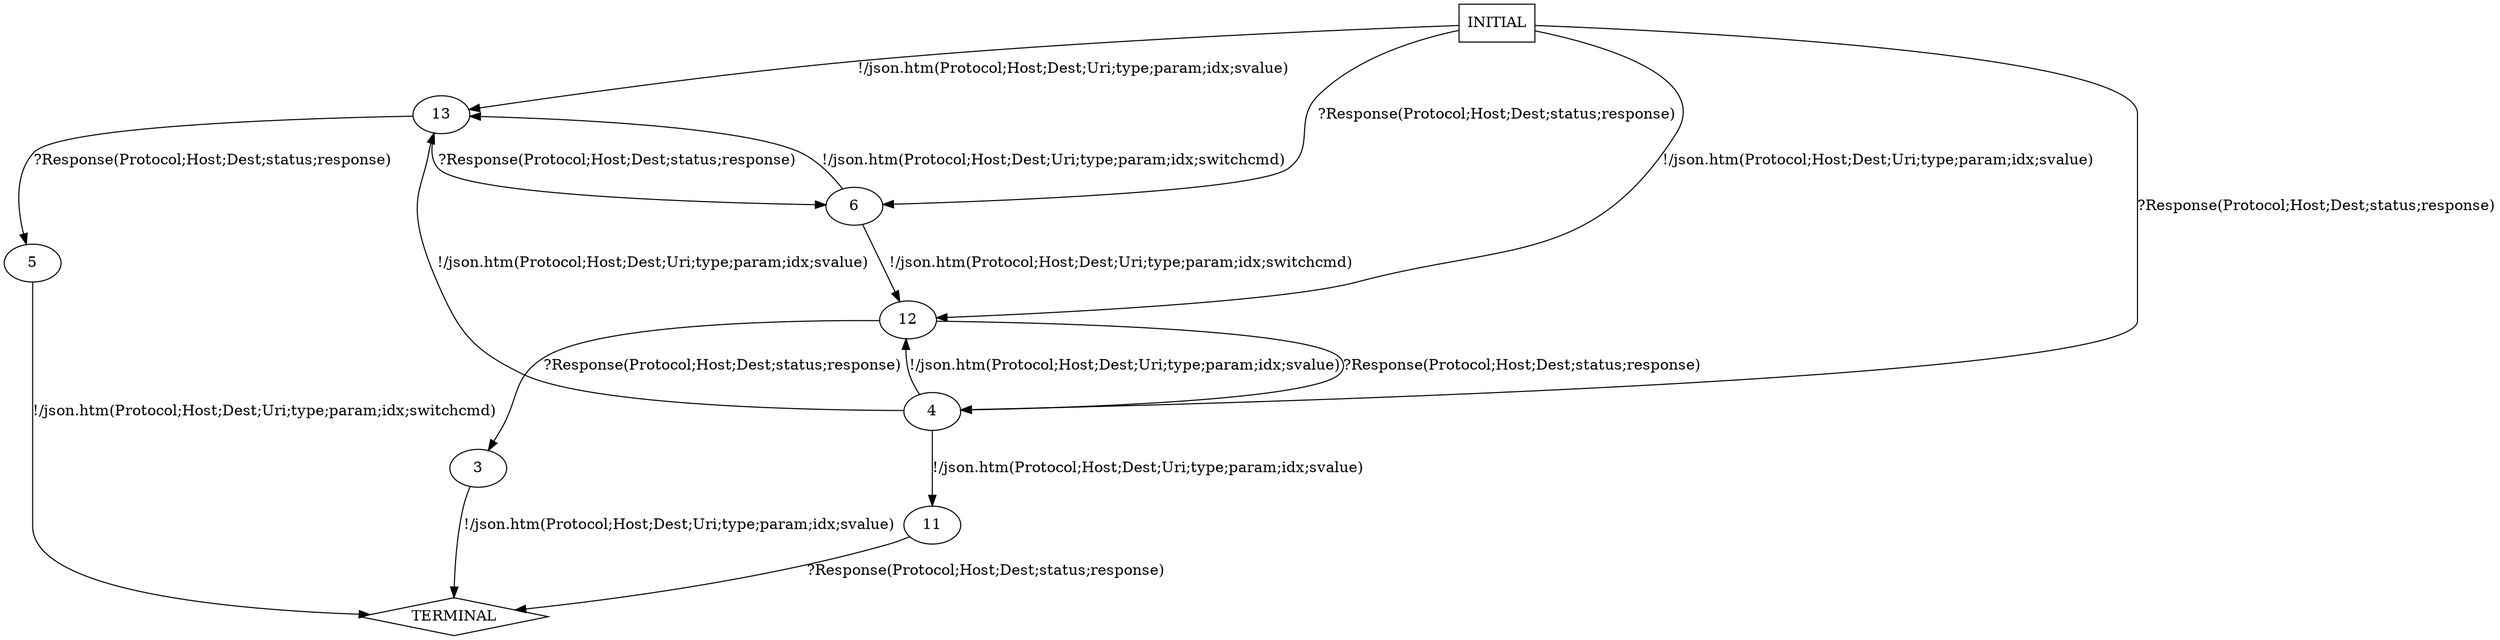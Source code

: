 digraph G {
  3 [label="3"];
  4 [label="4"];
  5 [label="5"];
  6 [label="6"];
  11 [label="11"];
  12 [label="12"];
  13 [label="13"];
  14 [label="TERMINAL",shape=diamond];
  15 [label="INITIAL",shape=box];
15->12 [label="!/json.htm(Protocol;Host;Dest;Uri;type;param;idx;svalue)"];
15->13 [label="!/json.htm(Protocol;Host;Dest;Uri;type;param;idx;svalue)"];
3->14 [label="!/json.htm(Protocol;Host;Dest;Uri;type;param;idx;svalue)"];
4->11 [label="!/json.htm(Protocol;Host;Dest;Uri;type;param;idx;svalue)"];
4->13 [label="!/json.htm(Protocol;Host;Dest;Uri;type;param;idx;svalue)"];
4->12 [label="!/json.htm(Protocol;Host;Dest;Uri;type;param;idx;svalue)"];
5->14 [label="!/json.htm(Protocol;Host;Dest;Uri;type;param;idx;switchcmd)"];
6->13 [label="!/json.htm(Protocol;Host;Dest;Uri;type;param;idx;switchcmd)"];
6->12 [label="!/json.htm(Protocol;Host;Dest;Uri;type;param;idx;switchcmd)"];
15->4 [label="?Response(Protocol;Host;Dest;status;response)"];
15->6 [label="?Response(Protocol;Host;Dest;status;response)"];
11->14 [label="?Response(Protocol;Host;Dest;status;response)"];
12->3 [label="?Response(Protocol;Host;Dest;status;response)"];
12->4 [label="?Response(Protocol;Host;Dest;status;response)"];
13->5 [label="?Response(Protocol;Host;Dest;status;response)"];
13->6 [label="?Response(Protocol;Host;Dest;status;response)"];
}

